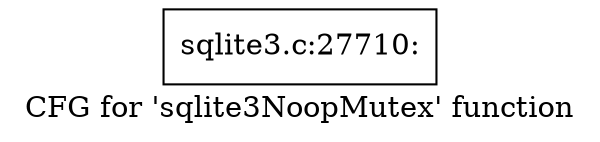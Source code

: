 digraph "CFG for 'sqlite3NoopMutex' function" {
	label="CFG for 'sqlite3NoopMutex' function";

	Node0x55c0f6f9f2b0 [shape=record,label="{sqlite3.c:27710:}"];
}

